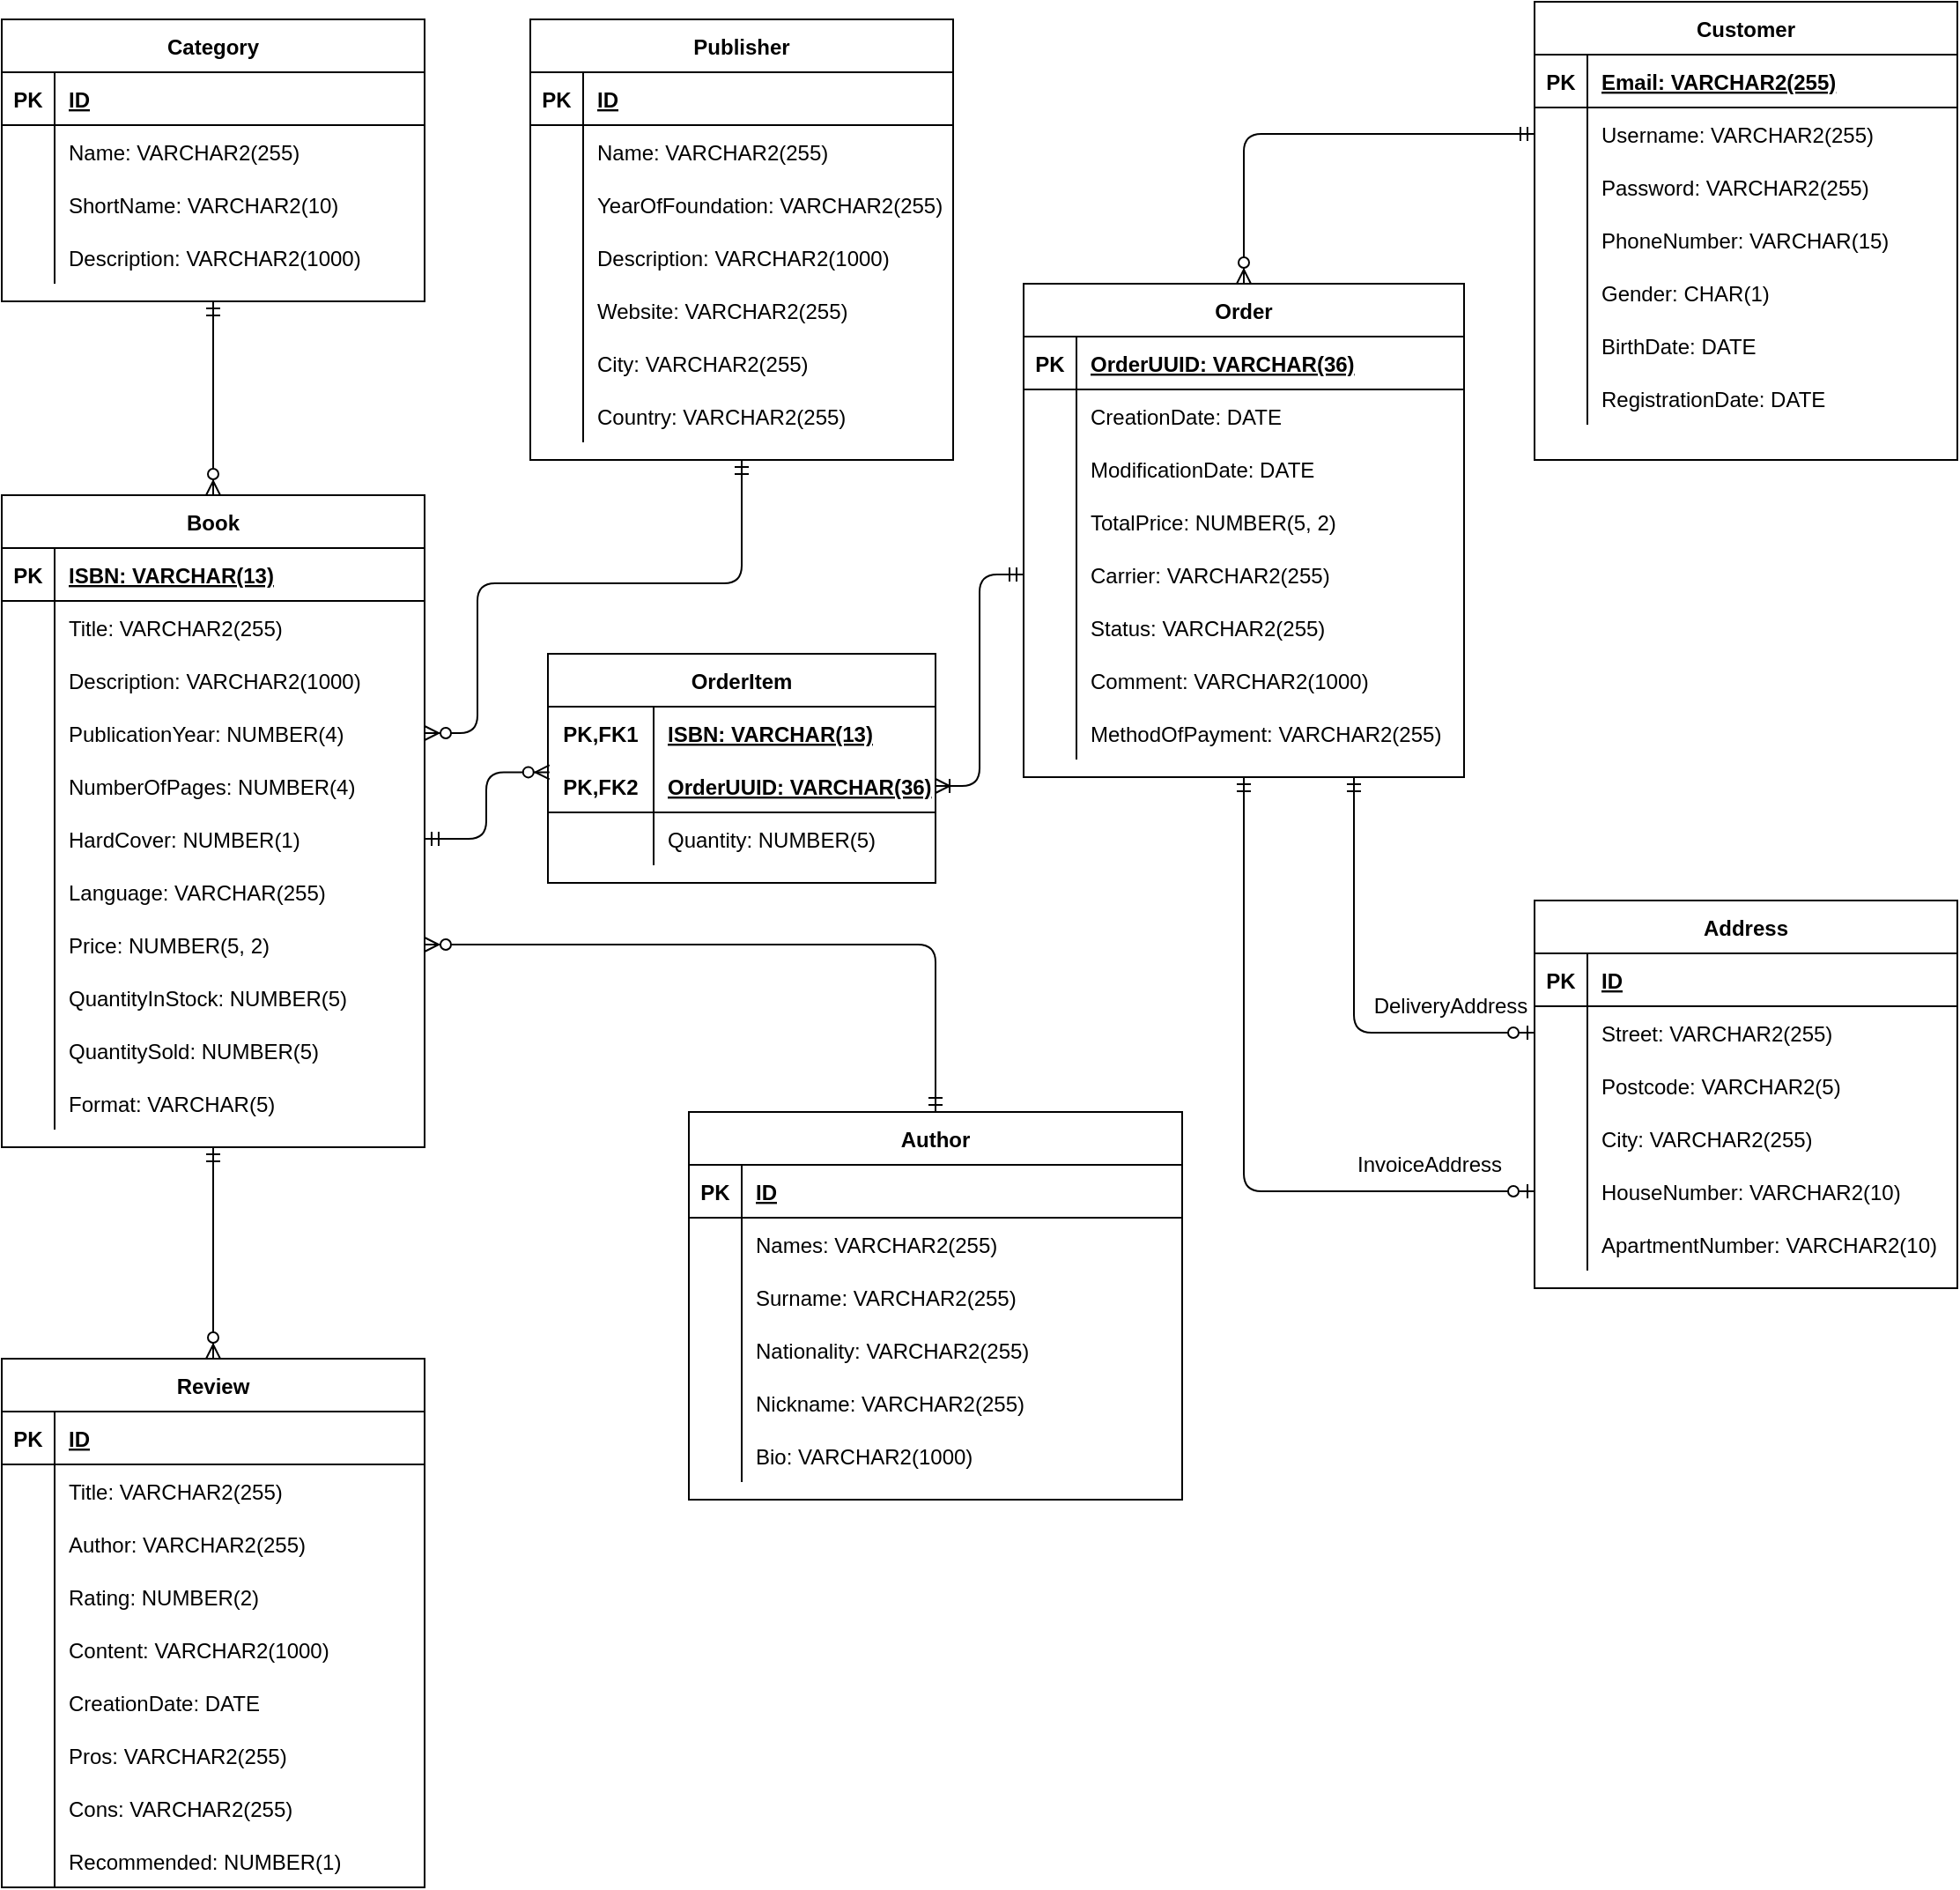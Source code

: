 <mxfile version="13.7.9" type="device"><diagram id="ZCzoCUQrEjP1jCBxBSTX" name="Page-1"><mxGraphModel dx="1594" dy="891" grid="1" gridSize="10" guides="1" tooltips="1" connect="1" arrows="1" fold="1" page="1" pageScale="1" pageWidth="827" pageHeight="1169" math="0" shadow="0"><root><mxCell id="0"/><mxCell id="1" parent="0"/><mxCell id="guo2asdcovmpkKYq7IVP-1" value="Category" style="shape=table;startSize=30;container=1;collapsible=1;childLayout=tableLayout;fixedRows=1;rowLines=0;fontStyle=1;align=center;resizeLast=1;" vertex="1" parent="1"><mxGeometry x="180" y="310" width="240" height="160" as="geometry"/></mxCell><mxCell id="guo2asdcovmpkKYq7IVP-2" value="" style="shape=partialRectangle;collapsible=0;dropTarget=0;pointerEvents=0;fillColor=none;top=0;left=0;bottom=1;right=0;points=[[0,0.5],[1,0.5]];portConstraint=eastwest;" vertex="1" parent="guo2asdcovmpkKYq7IVP-1"><mxGeometry y="30" width="240" height="30" as="geometry"/></mxCell><mxCell id="guo2asdcovmpkKYq7IVP-3" value="PK" style="shape=partialRectangle;connectable=0;fillColor=none;top=0;left=0;bottom=0;right=0;fontStyle=1;overflow=hidden;" vertex="1" parent="guo2asdcovmpkKYq7IVP-2"><mxGeometry width="30" height="30" as="geometry"/></mxCell><mxCell id="guo2asdcovmpkKYq7IVP-4" value="ID" style="shape=partialRectangle;connectable=0;fillColor=none;top=0;left=0;bottom=0;right=0;align=left;spacingLeft=6;fontStyle=5;overflow=hidden;" vertex="1" parent="guo2asdcovmpkKYq7IVP-2"><mxGeometry x="30" width="210" height="30" as="geometry"/></mxCell><mxCell id="guo2asdcovmpkKYq7IVP-5" value="" style="shape=partialRectangle;collapsible=0;dropTarget=0;pointerEvents=0;fillColor=none;top=0;left=0;bottom=0;right=0;points=[[0,0.5],[1,0.5]];portConstraint=eastwest;" vertex="1" parent="guo2asdcovmpkKYq7IVP-1"><mxGeometry y="60" width="240" height="30" as="geometry"/></mxCell><mxCell id="guo2asdcovmpkKYq7IVP-6" value="" style="shape=partialRectangle;connectable=0;fillColor=none;top=0;left=0;bottom=0;right=0;editable=1;overflow=hidden;" vertex="1" parent="guo2asdcovmpkKYq7IVP-5"><mxGeometry width="30" height="30" as="geometry"/></mxCell><mxCell id="guo2asdcovmpkKYq7IVP-7" value="Name: VARCHAR2(255)" style="shape=partialRectangle;connectable=0;fillColor=none;top=0;left=0;bottom=0;right=0;align=left;spacingLeft=6;overflow=hidden;" vertex="1" parent="guo2asdcovmpkKYq7IVP-5"><mxGeometry x="30" width="210" height="30" as="geometry"/></mxCell><mxCell id="guo2asdcovmpkKYq7IVP-8" value="" style="shape=partialRectangle;collapsible=0;dropTarget=0;pointerEvents=0;fillColor=none;top=0;left=0;bottom=0;right=0;points=[[0,0.5],[1,0.5]];portConstraint=eastwest;" vertex="1" parent="guo2asdcovmpkKYq7IVP-1"><mxGeometry y="90" width="240" height="30" as="geometry"/></mxCell><mxCell id="guo2asdcovmpkKYq7IVP-9" value="" style="shape=partialRectangle;connectable=0;fillColor=none;top=0;left=0;bottom=0;right=0;editable=1;overflow=hidden;" vertex="1" parent="guo2asdcovmpkKYq7IVP-8"><mxGeometry width="30" height="30" as="geometry"/></mxCell><mxCell id="guo2asdcovmpkKYq7IVP-10" value="ShortName: VARCHAR2(10)" style="shape=partialRectangle;connectable=0;fillColor=none;top=0;left=0;bottom=0;right=0;align=left;spacingLeft=6;overflow=hidden;" vertex="1" parent="guo2asdcovmpkKYq7IVP-8"><mxGeometry x="30" width="210" height="30" as="geometry"/></mxCell><mxCell id="guo2asdcovmpkKYq7IVP-11" value="" style="shape=partialRectangle;collapsible=0;dropTarget=0;pointerEvents=0;fillColor=none;top=0;left=0;bottom=0;right=0;points=[[0,0.5],[1,0.5]];portConstraint=eastwest;" vertex="1" parent="guo2asdcovmpkKYq7IVP-1"><mxGeometry y="120" width="240" height="30" as="geometry"/></mxCell><mxCell id="guo2asdcovmpkKYq7IVP-12" value="" style="shape=partialRectangle;connectable=0;fillColor=none;top=0;left=0;bottom=0;right=0;editable=1;overflow=hidden;" vertex="1" parent="guo2asdcovmpkKYq7IVP-11"><mxGeometry width="30" height="30" as="geometry"/></mxCell><mxCell id="guo2asdcovmpkKYq7IVP-13" value="Description: VARCHAR2(1000)" style="shape=partialRectangle;connectable=0;fillColor=none;top=0;left=0;bottom=0;right=0;align=left;spacingLeft=6;overflow=hidden;" vertex="1" parent="guo2asdcovmpkKYq7IVP-11"><mxGeometry x="30" width="210" height="30" as="geometry"/></mxCell><mxCell id="guo2asdcovmpkKYq7IVP-14" value="OrderItem" style="shape=table;startSize=30;container=1;collapsible=1;childLayout=tableLayout;fixedRows=1;rowLines=0;fontStyle=1;align=center;resizeLast=1;" vertex="1" parent="1"><mxGeometry x="490" y="670" width="220" height="130" as="geometry"/></mxCell><mxCell id="guo2asdcovmpkKYq7IVP-15" value="" style="shape=partialRectangle;collapsible=0;dropTarget=0;pointerEvents=0;fillColor=none;top=0;left=0;bottom=0;right=0;points=[[0,0.5],[1,0.5]];portConstraint=eastwest;" vertex="1" parent="guo2asdcovmpkKYq7IVP-14"><mxGeometry y="30" width="220" height="30" as="geometry"/></mxCell><mxCell id="guo2asdcovmpkKYq7IVP-16" value="PK,FK1" style="shape=partialRectangle;connectable=0;fillColor=none;top=0;left=0;bottom=0;right=0;fontStyle=1;overflow=hidden;" vertex="1" parent="guo2asdcovmpkKYq7IVP-15"><mxGeometry width="60" height="30" as="geometry"/></mxCell><mxCell id="guo2asdcovmpkKYq7IVP-17" value="ISBN: VARCHAR(13)" style="shape=partialRectangle;connectable=0;fillColor=none;top=0;left=0;bottom=0;right=0;align=left;spacingLeft=6;fontStyle=5;overflow=hidden;" vertex="1" parent="guo2asdcovmpkKYq7IVP-15"><mxGeometry x="60" width="160" height="30" as="geometry"/></mxCell><mxCell id="guo2asdcovmpkKYq7IVP-18" value="" style="shape=partialRectangle;collapsible=0;dropTarget=0;pointerEvents=0;fillColor=none;top=0;left=0;bottom=1;right=0;points=[[0,0.5],[1,0.5]];portConstraint=eastwest;" vertex="1" parent="guo2asdcovmpkKYq7IVP-14"><mxGeometry y="60" width="220" height="30" as="geometry"/></mxCell><mxCell id="guo2asdcovmpkKYq7IVP-19" value="PK,FK2" style="shape=partialRectangle;connectable=0;fillColor=none;top=0;left=0;bottom=0;right=0;fontStyle=1;overflow=hidden;" vertex="1" parent="guo2asdcovmpkKYq7IVP-18"><mxGeometry width="60" height="30" as="geometry"/></mxCell><mxCell id="guo2asdcovmpkKYq7IVP-20" value="OrderUUID: VARCHAR(36)" style="shape=partialRectangle;connectable=0;fillColor=none;top=0;left=0;bottom=0;right=0;align=left;spacingLeft=6;fontStyle=5;overflow=hidden;" vertex="1" parent="guo2asdcovmpkKYq7IVP-18"><mxGeometry x="60" width="160" height="30" as="geometry"/></mxCell><mxCell id="guo2asdcovmpkKYq7IVP-21" value="" style="shape=partialRectangle;collapsible=0;dropTarget=0;pointerEvents=0;fillColor=none;top=0;left=0;bottom=0;right=0;points=[[0,0.5],[1,0.5]];portConstraint=eastwest;" vertex="1" parent="guo2asdcovmpkKYq7IVP-14"><mxGeometry y="90" width="220" height="30" as="geometry"/></mxCell><mxCell id="guo2asdcovmpkKYq7IVP-22" value="" style="shape=partialRectangle;connectable=0;fillColor=none;top=0;left=0;bottom=0;right=0;editable=1;overflow=hidden;" vertex="1" parent="guo2asdcovmpkKYq7IVP-21"><mxGeometry width="60" height="30" as="geometry"/></mxCell><mxCell id="guo2asdcovmpkKYq7IVP-23" value="Quantity: NUMBER(5)" style="shape=partialRectangle;connectable=0;fillColor=none;top=0;left=0;bottom=0;right=0;align=left;spacingLeft=6;overflow=hidden;" vertex="1" parent="guo2asdcovmpkKYq7IVP-21"><mxGeometry x="60" width="160" height="30" as="geometry"/></mxCell><mxCell id="guo2asdcovmpkKYq7IVP-24" value="Publisher" style="shape=table;startSize=30;container=1;collapsible=1;childLayout=tableLayout;fixedRows=1;rowLines=0;fontStyle=1;align=center;resizeLast=1;" vertex="1" parent="1"><mxGeometry x="480" y="310" width="240" height="250" as="geometry"/></mxCell><mxCell id="guo2asdcovmpkKYq7IVP-25" value="" style="shape=partialRectangle;collapsible=0;dropTarget=0;pointerEvents=0;fillColor=none;top=0;left=0;bottom=1;right=0;points=[[0,0.5],[1,0.5]];portConstraint=eastwest;" vertex="1" parent="guo2asdcovmpkKYq7IVP-24"><mxGeometry y="30" width="240" height="30" as="geometry"/></mxCell><mxCell id="guo2asdcovmpkKYq7IVP-26" value="PK" style="shape=partialRectangle;connectable=0;fillColor=none;top=0;left=0;bottom=0;right=0;fontStyle=1;overflow=hidden;" vertex="1" parent="guo2asdcovmpkKYq7IVP-25"><mxGeometry width="30" height="30" as="geometry"/></mxCell><mxCell id="guo2asdcovmpkKYq7IVP-27" value="ID" style="shape=partialRectangle;connectable=0;fillColor=none;top=0;left=0;bottom=0;right=0;align=left;spacingLeft=6;fontStyle=5;overflow=hidden;" vertex="1" parent="guo2asdcovmpkKYq7IVP-25"><mxGeometry x="30" width="210" height="30" as="geometry"/></mxCell><mxCell id="guo2asdcovmpkKYq7IVP-28" value="" style="shape=partialRectangle;collapsible=0;dropTarget=0;pointerEvents=0;fillColor=none;top=0;left=0;bottom=0;right=0;points=[[0,0.5],[1,0.5]];portConstraint=eastwest;" vertex="1" parent="guo2asdcovmpkKYq7IVP-24"><mxGeometry y="60" width="240" height="30" as="geometry"/></mxCell><mxCell id="guo2asdcovmpkKYq7IVP-29" value="" style="shape=partialRectangle;connectable=0;fillColor=none;top=0;left=0;bottom=0;right=0;editable=1;overflow=hidden;" vertex="1" parent="guo2asdcovmpkKYq7IVP-28"><mxGeometry width="30" height="30" as="geometry"/></mxCell><mxCell id="guo2asdcovmpkKYq7IVP-30" value="Name: VARCHAR2(255)" style="shape=partialRectangle;connectable=0;fillColor=none;top=0;left=0;bottom=0;right=0;align=left;spacingLeft=6;overflow=hidden;" vertex="1" parent="guo2asdcovmpkKYq7IVP-28"><mxGeometry x="30" width="210" height="30" as="geometry"/></mxCell><mxCell id="guo2asdcovmpkKYq7IVP-31" value="" style="shape=partialRectangle;collapsible=0;dropTarget=0;pointerEvents=0;fillColor=none;top=0;left=0;bottom=0;right=0;points=[[0,0.5],[1,0.5]];portConstraint=eastwest;" vertex="1" parent="guo2asdcovmpkKYq7IVP-24"><mxGeometry y="90" width="240" height="30" as="geometry"/></mxCell><mxCell id="guo2asdcovmpkKYq7IVP-32" value="" style="shape=partialRectangle;connectable=0;fillColor=none;top=0;left=0;bottom=0;right=0;editable=1;overflow=hidden;" vertex="1" parent="guo2asdcovmpkKYq7IVP-31"><mxGeometry width="30" height="30" as="geometry"/></mxCell><mxCell id="guo2asdcovmpkKYq7IVP-33" value="YearOfFoundation: VARCHAR2(255)" style="shape=partialRectangle;connectable=0;fillColor=none;top=0;left=0;bottom=0;right=0;align=left;spacingLeft=6;overflow=hidden;" vertex="1" parent="guo2asdcovmpkKYq7IVP-31"><mxGeometry x="30" width="210" height="30" as="geometry"/></mxCell><mxCell id="guo2asdcovmpkKYq7IVP-34" value="" style="shape=partialRectangle;collapsible=0;dropTarget=0;pointerEvents=0;fillColor=none;top=0;left=0;bottom=0;right=0;points=[[0,0.5],[1,0.5]];portConstraint=eastwest;" vertex="1" parent="guo2asdcovmpkKYq7IVP-24"><mxGeometry y="120" width="240" height="30" as="geometry"/></mxCell><mxCell id="guo2asdcovmpkKYq7IVP-35" value="" style="shape=partialRectangle;connectable=0;fillColor=none;top=0;left=0;bottom=0;right=0;editable=1;overflow=hidden;" vertex="1" parent="guo2asdcovmpkKYq7IVP-34"><mxGeometry width="30" height="30" as="geometry"/></mxCell><mxCell id="guo2asdcovmpkKYq7IVP-36" value="Description: VARCHAR2(1000)" style="shape=partialRectangle;connectable=0;fillColor=none;top=0;left=0;bottom=0;right=0;align=left;spacingLeft=6;overflow=hidden;" vertex="1" parent="guo2asdcovmpkKYq7IVP-34"><mxGeometry x="30" width="210" height="30" as="geometry"/></mxCell><mxCell id="guo2asdcovmpkKYq7IVP-37" value="" style="shape=partialRectangle;collapsible=0;dropTarget=0;pointerEvents=0;fillColor=none;top=0;left=0;bottom=0;right=0;points=[[0,0.5],[1,0.5]];portConstraint=eastwest;" vertex="1" parent="guo2asdcovmpkKYq7IVP-24"><mxGeometry y="150" width="240" height="30" as="geometry"/></mxCell><mxCell id="guo2asdcovmpkKYq7IVP-38" value="" style="shape=partialRectangle;connectable=0;fillColor=none;top=0;left=0;bottom=0;right=0;editable=1;overflow=hidden;" vertex="1" parent="guo2asdcovmpkKYq7IVP-37"><mxGeometry width="30" height="30" as="geometry"/></mxCell><mxCell id="guo2asdcovmpkKYq7IVP-39" value="Website: VARCHAR2(255)" style="shape=partialRectangle;connectable=0;fillColor=none;top=0;left=0;bottom=0;right=0;align=left;spacingLeft=6;overflow=hidden;" vertex="1" parent="guo2asdcovmpkKYq7IVP-37"><mxGeometry x="30" width="210" height="30" as="geometry"/></mxCell><mxCell id="guo2asdcovmpkKYq7IVP-40" value="" style="shape=partialRectangle;collapsible=0;dropTarget=0;pointerEvents=0;fillColor=none;top=0;left=0;bottom=0;right=0;points=[[0,0.5],[1,0.5]];portConstraint=eastwest;" vertex="1" parent="guo2asdcovmpkKYq7IVP-24"><mxGeometry y="180" width="240" height="30" as="geometry"/></mxCell><mxCell id="guo2asdcovmpkKYq7IVP-41" value="" style="shape=partialRectangle;connectable=0;fillColor=none;top=0;left=0;bottom=0;right=0;editable=1;overflow=hidden;" vertex="1" parent="guo2asdcovmpkKYq7IVP-40"><mxGeometry width="30" height="30" as="geometry"/></mxCell><mxCell id="guo2asdcovmpkKYq7IVP-42" value="City: VARCHAR2(255)" style="shape=partialRectangle;connectable=0;fillColor=none;top=0;left=0;bottom=0;right=0;align=left;spacingLeft=6;overflow=hidden;" vertex="1" parent="guo2asdcovmpkKYq7IVP-40"><mxGeometry x="30" width="210" height="30" as="geometry"/></mxCell><mxCell id="guo2asdcovmpkKYq7IVP-43" value="" style="shape=partialRectangle;collapsible=0;dropTarget=0;pointerEvents=0;fillColor=none;top=0;left=0;bottom=0;right=0;points=[[0,0.5],[1,0.5]];portConstraint=eastwest;" vertex="1" parent="guo2asdcovmpkKYq7IVP-24"><mxGeometry y="210" width="240" height="30" as="geometry"/></mxCell><mxCell id="guo2asdcovmpkKYq7IVP-44" value="" style="shape=partialRectangle;connectable=0;fillColor=none;top=0;left=0;bottom=0;right=0;editable=1;overflow=hidden;" vertex="1" parent="guo2asdcovmpkKYq7IVP-43"><mxGeometry width="30" height="30" as="geometry"/></mxCell><mxCell id="guo2asdcovmpkKYq7IVP-45" value="Country: VARCHAR2(255)" style="shape=partialRectangle;connectable=0;fillColor=none;top=0;left=0;bottom=0;right=0;align=left;spacingLeft=6;overflow=hidden;" vertex="1" parent="guo2asdcovmpkKYq7IVP-43"><mxGeometry x="30" width="210" height="30" as="geometry"/></mxCell><mxCell id="guo2asdcovmpkKYq7IVP-46" value="Customer" style="shape=table;startSize=30;container=1;collapsible=1;childLayout=tableLayout;fixedRows=1;rowLines=0;fontStyle=1;align=center;resizeLast=1;" vertex="1" parent="1"><mxGeometry x="1050" y="300" width="240" height="260" as="geometry"/></mxCell><mxCell id="guo2asdcovmpkKYq7IVP-47" value="" style="shape=partialRectangle;collapsible=0;dropTarget=0;pointerEvents=0;fillColor=none;top=0;left=0;bottom=1;right=0;points=[[0,0.5],[1,0.5]];portConstraint=eastwest;" vertex="1" parent="guo2asdcovmpkKYq7IVP-46"><mxGeometry y="30" width="240" height="30" as="geometry"/></mxCell><mxCell id="guo2asdcovmpkKYq7IVP-48" value="PK" style="shape=partialRectangle;connectable=0;fillColor=none;top=0;left=0;bottom=0;right=0;fontStyle=1;overflow=hidden;" vertex="1" parent="guo2asdcovmpkKYq7IVP-47"><mxGeometry width="30" height="30" as="geometry"/></mxCell><mxCell id="guo2asdcovmpkKYq7IVP-49" value="Email: VARCHAR2(255)" style="shape=partialRectangle;connectable=0;fillColor=none;top=0;left=0;bottom=0;right=0;align=left;spacingLeft=6;fontStyle=5;overflow=hidden;" vertex="1" parent="guo2asdcovmpkKYq7IVP-47"><mxGeometry x="30" width="210" height="30" as="geometry"/></mxCell><mxCell id="guo2asdcovmpkKYq7IVP-50" value="" style="shape=partialRectangle;collapsible=0;dropTarget=0;pointerEvents=0;fillColor=none;top=0;left=0;bottom=0;right=0;points=[[0,0.5],[1,0.5]];portConstraint=eastwest;" vertex="1" parent="guo2asdcovmpkKYq7IVP-46"><mxGeometry y="60" width="240" height="30" as="geometry"/></mxCell><mxCell id="guo2asdcovmpkKYq7IVP-51" value="" style="shape=partialRectangle;connectable=0;fillColor=none;top=0;left=0;bottom=0;right=0;editable=1;overflow=hidden;" vertex="1" parent="guo2asdcovmpkKYq7IVP-50"><mxGeometry width="30" height="30" as="geometry"/></mxCell><mxCell id="guo2asdcovmpkKYq7IVP-52" value="Username: VARCHAR2(255)" style="shape=partialRectangle;connectable=0;fillColor=none;top=0;left=0;bottom=0;right=0;align=left;spacingLeft=6;overflow=hidden;" vertex="1" parent="guo2asdcovmpkKYq7IVP-50"><mxGeometry x="30" width="210" height="30" as="geometry"/></mxCell><mxCell id="guo2asdcovmpkKYq7IVP-53" value="" style="shape=partialRectangle;collapsible=0;dropTarget=0;pointerEvents=0;fillColor=none;top=0;left=0;bottom=0;right=0;points=[[0,0.5],[1,0.5]];portConstraint=eastwest;" vertex="1" parent="guo2asdcovmpkKYq7IVP-46"><mxGeometry y="90" width="240" height="30" as="geometry"/></mxCell><mxCell id="guo2asdcovmpkKYq7IVP-54" value="" style="shape=partialRectangle;connectable=0;fillColor=none;top=0;left=0;bottom=0;right=0;editable=1;overflow=hidden;" vertex="1" parent="guo2asdcovmpkKYq7IVP-53"><mxGeometry width="30" height="30" as="geometry"/></mxCell><mxCell id="guo2asdcovmpkKYq7IVP-55" value="Password: VARCHAR2(255)" style="shape=partialRectangle;connectable=0;fillColor=none;top=0;left=0;bottom=0;right=0;align=left;spacingLeft=6;overflow=hidden;" vertex="1" parent="guo2asdcovmpkKYq7IVP-53"><mxGeometry x="30" width="210" height="30" as="geometry"/></mxCell><mxCell id="guo2asdcovmpkKYq7IVP-56" value="" style="shape=partialRectangle;collapsible=0;dropTarget=0;pointerEvents=0;fillColor=none;top=0;left=0;bottom=0;right=0;points=[[0,0.5],[1,0.5]];portConstraint=eastwest;" vertex="1" parent="guo2asdcovmpkKYq7IVP-46"><mxGeometry y="120" width="240" height="30" as="geometry"/></mxCell><mxCell id="guo2asdcovmpkKYq7IVP-57" value="" style="shape=partialRectangle;connectable=0;fillColor=none;top=0;left=0;bottom=0;right=0;editable=1;overflow=hidden;" vertex="1" parent="guo2asdcovmpkKYq7IVP-56"><mxGeometry width="30" height="30" as="geometry"/></mxCell><mxCell id="guo2asdcovmpkKYq7IVP-58" value="PhoneNumber: VARCHAR(15)" style="shape=partialRectangle;connectable=0;fillColor=none;top=0;left=0;bottom=0;right=0;align=left;spacingLeft=6;overflow=hidden;" vertex="1" parent="guo2asdcovmpkKYq7IVP-56"><mxGeometry x="30" width="210" height="30" as="geometry"/></mxCell><mxCell id="guo2asdcovmpkKYq7IVP-59" value="" style="shape=partialRectangle;collapsible=0;dropTarget=0;pointerEvents=0;fillColor=none;top=0;left=0;bottom=0;right=0;points=[[0,0.5],[1,0.5]];portConstraint=eastwest;" vertex="1" parent="guo2asdcovmpkKYq7IVP-46"><mxGeometry y="150" width="240" height="30" as="geometry"/></mxCell><mxCell id="guo2asdcovmpkKYq7IVP-60" value="" style="shape=partialRectangle;connectable=0;fillColor=none;top=0;left=0;bottom=0;right=0;editable=1;overflow=hidden;" vertex="1" parent="guo2asdcovmpkKYq7IVP-59"><mxGeometry width="30" height="30" as="geometry"/></mxCell><mxCell id="guo2asdcovmpkKYq7IVP-61" value="Gender: CHAR(1)" style="shape=partialRectangle;connectable=0;fillColor=none;top=0;left=0;bottom=0;right=0;align=left;spacingLeft=6;overflow=hidden;" vertex="1" parent="guo2asdcovmpkKYq7IVP-59"><mxGeometry x="30" width="210" height="30" as="geometry"/></mxCell><mxCell id="guo2asdcovmpkKYq7IVP-62" value="" style="shape=partialRectangle;collapsible=0;dropTarget=0;pointerEvents=0;fillColor=none;top=0;left=0;bottom=0;right=0;points=[[0,0.5],[1,0.5]];portConstraint=eastwest;" vertex="1" parent="guo2asdcovmpkKYq7IVP-46"><mxGeometry y="180" width="240" height="30" as="geometry"/></mxCell><mxCell id="guo2asdcovmpkKYq7IVP-63" value="" style="shape=partialRectangle;connectable=0;fillColor=none;top=0;left=0;bottom=0;right=0;editable=1;overflow=hidden;" vertex="1" parent="guo2asdcovmpkKYq7IVP-62"><mxGeometry width="30" height="30" as="geometry"/></mxCell><mxCell id="guo2asdcovmpkKYq7IVP-64" value="BirthDate: DATE" style="shape=partialRectangle;connectable=0;fillColor=none;top=0;left=0;bottom=0;right=0;align=left;spacingLeft=6;overflow=hidden;" vertex="1" parent="guo2asdcovmpkKYq7IVP-62"><mxGeometry x="30" width="210" height="30" as="geometry"/></mxCell><mxCell id="guo2asdcovmpkKYq7IVP-65" value="" style="shape=partialRectangle;collapsible=0;dropTarget=0;pointerEvents=0;fillColor=none;top=0;left=0;bottom=0;right=0;points=[[0,0.5],[1,0.5]];portConstraint=eastwest;" vertex="1" parent="guo2asdcovmpkKYq7IVP-46"><mxGeometry y="210" width="240" height="30" as="geometry"/></mxCell><mxCell id="guo2asdcovmpkKYq7IVP-66" value="" style="shape=partialRectangle;connectable=0;fillColor=none;top=0;left=0;bottom=0;right=0;editable=1;overflow=hidden;" vertex="1" parent="guo2asdcovmpkKYq7IVP-65"><mxGeometry width="30" height="30" as="geometry"/></mxCell><mxCell id="guo2asdcovmpkKYq7IVP-67" value="RegistrationDate: DATE" style="shape=partialRectangle;connectable=0;fillColor=none;top=0;left=0;bottom=0;right=0;align=left;spacingLeft=6;overflow=hidden;" vertex="1" parent="guo2asdcovmpkKYq7IVP-65"><mxGeometry x="30" width="210" height="30" as="geometry"/></mxCell><mxCell id="guo2asdcovmpkKYq7IVP-68" value="Book" style="shape=table;startSize=30;container=1;collapsible=1;childLayout=tableLayout;fixedRows=1;rowLines=0;fontStyle=1;align=center;resizeLast=1;" vertex="1" parent="1"><mxGeometry x="180" y="580" width="240" height="370" as="geometry"><mxRectangle x="320" y="200" width="60" height="30" as="alternateBounds"/></mxGeometry></mxCell><mxCell id="guo2asdcovmpkKYq7IVP-69" value="" style="shape=partialRectangle;collapsible=0;dropTarget=0;pointerEvents=0;fillColor=none;top=0;left=0;bottom=1;right=0;points=[[0,0.5],[1,0.5]];portConstraint=eastwest;" vertex="1" parent="guo2asdcovmpkKYq7IVP-68"><mxGeometry y="30" width="240" height="30" as="geometry"/></mxCell><mxCell id="guo2asdcovmpkKYq7IVP-70" value="PK" style="shape=partialRectangle;connectable=0;fillColor=none;top=0;left=0;bottom=0;right=0;fontStyle=1;overflow=hidden;" vertex="1" parent="guo2asdcovmpkKYq7IVP-69"><mxGeometry width="30" height="30" as="geometry"/></mxCell><mxCell id="guo2asdcovmpkKYq7IVP-71" value="ISBN: VARCHAR(13)" style="shape=partialRectangle;connectable=0;fillColor=none;top=0;left=0;bottom=0;right=0;align=left;spacingLeft=6;fontStyle=5;overflow=hidden;" vertex="1" parent="guo2asdcovmpkKYq7IVP-69"><mxGeometry x="30" width="210" height="30" as="geometry"/></mxCell><mxCell id="guo2asdcovmpkKYq7IVP-72" value="" style="shape=partialRectangle;collapsible=0;dropTarget=0;pointerEvents=0;fillColor=none;top=0;left=0;bottom=0;right=0;points=[[0,0.5],[1,0.5]];portConstraint=eastwest;" vertex="1" parent="guo2asdcovmpkKYq7IVP-68"><mxGeometry y="60" width="240" height="30" as="geometry"/></mxCell><mxCell id="guo2asdcovmpkKYq7IVP-73" value="" style="shape=partialRectangle;connectable=0;fillColor=none;top=0;left=0;bottom=0;right=0;editable=1;overflow=hidden;" vertex="1" parent="guo2asdcovmpkKYq7IVP-72"><mxGeometry width="30" height="30" as="geometry"/></mxCell><mxCell id="guo2asdcovmpkKYq7IVP-74" value="Title: VARCHAR2(255)" style="shape=partialRectangle;connectable=0;fillColor=none;top=0;left=0;bottom=0;right=0;align=left;spacingLeft=6;overflow=hidden;" vertex="1" parent="guo2asdcovmpkKYq7IVP-72"><mxGeometry x="30" width="210" height="30" as="geometry"/></mxCell><mxCell id="guo2asdcovmpkKYq7IVP-75" value="" style="shape=partialRectangle;collapsible=0;dropTarget=0;pointerEvents=0;fillColor=none;top=0;left=0;bottom=0;right=0;points=[[0,0.5],[1,0.5]];portConstraint=eastwest;" vertex="1" parent="guo2asdcovmpkKYq7IVP-68"><mxGeometry y="90" width="240" height="30" as="geometry"/></mxCell><mxCell id="guo2asdcovmpkKYq7IVP-76" value="" style="shape=partialRectangle;connectable=0;fillColor=none;top=0;left=0;bottom=0;right=0;editable=1;overflow=hidden;" vertex="1" parent="guo2asdcovmpkKYq7IVP-75"><mxGeometry width="30" height="30" as="geometry"/></mxCell><mxCell id="guo2asdcovmpkKYq7IVP-77" value="Description: VARCHAR2(1000)" style="shape=partialRectangle;connectable=0;fillColor=none;top=0;left=0;bottom=0;right=0;align=left;spacingLeft=6;overflow=hidden;" vertex="1" parent="guo2asdcovmpkKYq7IVP-75"><mxGeometry x="30" width="210" height="30" as="geometry"/></mxCell><mxCell id="guo2asdcovmpkKYq7IVP-78" value="" style="shape=partialRectangle;collapsible=0;dropTarget=0;pointerEvents=0;fillColor=none;top=0;left=0;bottom=0;right=0;points=[[0,0.5],[1,0.5]];portConstraint=eastwest;" vertex="1" parent="guo2asdcovmpkKYq7IVP-68"><mxGeometry y="120" width="240" height="30" as="geometry"/></mxCell><mxCell id="guo2asdcovmpkKYq7IVP-79" value="" style="shape=partialRectangle;connectable=0;fillColor=none;top=0;left=0;bottom=0;right=0;editable=1;overflow=hidden;" vertex="1" parent="guo2asdcovmpkKYq7IVP-78"><mxGeometry width="30" height="30" as="geometry"/></mxCell><mxCell id="guo2asdcovmpkKYq7IVP-80" value="PublicationYear: NUMBER(4)" style="shape=partialRectangle;connectable=0;fillColor=none;top=0;left=0;bottom=0;right=0;align=left;spacingLeft=6;overflow=hidden;" vertex="1" parent="guo2asdcovmpkKYq7IVP-78"><mxGeometry x="30" width="210" height="30" as="geometry"/></mxCell><mxCell id="guo2asdcovmpkKYq7IVP-81" value="" style="shape=partialRectangle;collapsible=0;dropTarget=0;pointerEvents=0;fillColor=none;top=0;left=0;bottom=0;right=0;points=[[0,0.5],[1,0.5]];portConstraint=eastwest;" vertex="1" parent="guo2asdcovmpkKYq7IVP-68"><mxGeometry y="150" width="240" height="30" as="geometry"/></mxCell><mxCell id="guo2asdcovmpkKYq7IVP-82" value="" style="shape=partialRectangle;connectable=0;fillColor=none;top=0;left=0;bottom=0;right=0;editable=1;overflow=hidden;" vertex="1" parent="guo2asdcovmpkKYq7IVP-81"><mxGeometry width="30" height="30" as="geometry"/></mxCell><mxCell id="guo2asdcovmpkKYq7IVP-83" value="NumberOfPages: NUMBER(4)" style="shape=partialRectangle;connectable=0;fillColor=none;top=0;left=0;bottom=0;right=0;align=left;spacingLeft=6;overflow=hidden;" vertex="1" parent="guo2asdcovmpkKYq7IVP-81"><mxGeometry x="30" width="210" height="30" as="geometry"/></mxCell><mxCell id="guo2asdcovmpkKYq7IVP-84" value="" style="shape=partialRectangle;collapsible=0;dropTarget=0;pointerEvents=0;fillColor=none;top=0;left=0;bottom=0;right=0;points=[[0,0.5],[1,0.5]];portConstraint=eastwest;" vertex="1" parent="guo2asdcovmpkKYq7IVP-68"><mxGeometry y="180" width="240" height="30" as="geometry"/></mxCell><mxCell id="guo2asdcovmpkKYq7IVP-85" value="" style="shape=partialRectangle;connectable=0;fillColor=none;top=0;left=0;bottom=0;right=0;editable=1;overflow=hidden;" vertex="1" parent="guo2asdcovmpkKYq7IVP-84"><mxGeometry width="30" height="30" as="geometry"/></mxCell><mxCell id="guo2asdcovmpkKYq7IVP-86" value="HardCover: NUMBER(1)" style="shape=partialRectangle;connectable=0;fillColor=none;top=0;left=0;bottom=0;right=0;align=left;spacingLeft=6;overflow=hidden;" vertex="1" parent="guo2asdcovmpkKYq7IVP-84"><mxGeometry x="30" width="210" height="30" as="geometry"/></mxCell><mxCell id="guo2asdcovmpkKYq7IVP-87" value="" style="shape=partialRectangle;collapsible=0;dropTarget=0;pointerEvents=0;fillColor=none;top=0;left=0;bottom=0;right=0;points=[[0,0.5],[1,0.5]];portConstraint=eastwest;" vertex="1" parent="guo2asdcovmpkKYq7IVP-68"><mxGeometry y="210" width="240" height="30" as="geometry"/></mxCell><mxCell id="guo2asdcovmpkKYq7IVP-88" value="" style="shape=partialRectangle;connectable=0;fillColor=none;top=0;left=0;bottom=0;right=0;editable=1;overflow=hidden;" vertex="1" parent="guo2asdcovmpkKYq7IVP-87"><mxGeometry width="30" height="30" as="geometry"/></mxCell><mxCell id="guo2asdcovmpkKYq7IVP-89" value="Language: VARCHAR(255)" style="shape=partialRectangle;connectable=0;fillColor=none;top=0;left=0;bottom=0;right=0;align=left;spacingLeft=6;overflow=hidden;" vertex="1" parent="guo2asdcovmpkKYq7IVP-87"><mxGeometry x="30" width="210" height="30" as="geometry"/></mxCell><mxCell id="guo2asdcovmpkKYq7IVP-90" value="" style="shape=partialRectangle;collapsible=0;dropTarget=0;pointerEvents=0;fillColor=none;top=0;left=0;bottom=0;right=0;points=[[0,0.5],[1,0.5]];portConstraint=eastwest;" vertex="1" parent="guo2asdcovmpkKYq7IVP-68"><mxGeometry y="240" width="240" height="30" as="geometry"/></mxCell><mxCell id="guo2asdcovmpkKYq7IVP-91" value="" style="shape=partialRectangle;connectable=0;fillColor=none;top=0;left=0;bottom=0;right=0;editable=1;overflow=hidden;" vertex="1" parent="guo2asdcovmpkKYq7IVP-90"><mxGeometry width="30" height="30" as="geometry"/></mxCell><mxCell id="guo2asdcovmpkKYq7IVP-92" value="Price: NUMBER(5, 2)" style="shape=partialRectangle;connectable=0;fillColor=none;top=0;left=0;bottom=0;right=0;align=left;spacingLeft=6;overflow=hidden;" vertex="1" parent="guo2asdcovmpkKYq7IVP-90"><mxGeometry x="30" width="210" height="30" as="geometry"/></mxCell><mxCell id="guo2asdcovmpkKYq7IVP-93" value="" style="shape=partialRectangle;collapsible=0;dropTarget=0;pointerEvents=0;fillColor=none;top=0;left=0;bottom=0;right=0;points=[[0,0.5],[1,0.5]];portConstraint=eastwest;" vertex="1" parent="guo2asdcovmpkKYq7IVP-68"><mxGeometry y="270" width="240" height="30" as="geometry"/></mxCell><mxCell id="guo2asdcovmpkKYq7IVP-94" value="" style="shape=partialRectangle;connectable=0;fillColor=none;top=0;left=0;bottom=0;right=0;editable=1;overflow=hidden;" vertex="1" parent="guo2asdcovmpkKYq7IVP-93"><mxGeometry width="30" height="30" as="geometry"/></mxCell><mxCell id="guo2asdcovmpkKYq7IVP-95" value="QuantityInStock: NUMBER(5)" style="shape=partialRectangle;connectable=0;fillColor=none;top=0;left=0;bottom=0;right=0;align=left;spacingLeft=6;overflow=hidden;" vertex="1" parent="guo2asdcovmpkKYq7IVP-93"><mxGeometry x="30" width="210" height="30" as="geometry"/></mxCell><mxCell id="guo2asdcovmpkKYq7IVP-96" value="" style="shape=partialRectangle;collapsible=0;dropTarget=0;pointerEvents=0;fillColor=none;top=0;left=0;bottom=0;right=0;points=[[0,0.5],[1,0.5]];portConstraint=eastwest;" vertex="1" parent="guo2asdcovmpkKYq7IVP-68"><mxGeometry y="300" width="240" height="30" as="geometry"/></mxCell><mxCell id="guo2asdcovmpkKYq7IVP-97" value="" style="shape=partialRectangle;connectable=0;fillColor=none;top=0;left=0;bottom=0;right=0;editable=1;overflow=hidden;" vertex="1" parent="guo2asdcovmpkKYq7IVP-96"><mxGeometry width="30" height="30" as="geometry"/></mxCell><mxCell id="guo2asdcovmpkKYq7IVP-98" value="QuantitySold: NUMBER(5)" style="shape=partialRectangle;connectable=0;fillColor=none;top=0;left=0;bottom=0;right=0;align=left;spacingLeft=6;overflow=hidden;" vertex="1" parent="guo2asdcovmpkKYq7IVP-96"><mxGeometry x="30" width="210" height="30" as="geometry"/></mxCell><mxCell id="guo2asdcovmpkKYq7IVP-99" value="" style="shape=partialRectangle;collapsible=0;dropTarget=0;pointerEvents=0;fillColor=none;top=0;left=0;bottom=0;right=0;points=[[0,0.5],[1,0.5]];portConstraint=eastwest;" vertex="1" parent="guo2asdcovmpkKYq7IVP-68"><mxGeometry y="330" width="240" height="30" as="geometry"/></mxCell><mxCell id="guo2asdcovmpkKYq7IVP-100" value="" style="shape=partialRectangle;connectable=0;fillColor=none;top=0;left=0;bottom=0;right=0;editable=1;overflow=hidden;" vertex="1" parent="guo2asdcovmpkKYq7IVP-99"><mxGeometry width="30" height="30" as="geometry"/></mxCell><mxCell id="guo2asdcovmpkKYq7IVP-101" value="Format: VARCHAR(5)" style="shape=partialRectangle;connectable=0;fillColor=none;top=0;left=0;bottom=0;right=0;align=left;spacingLeft=6;overflow=hidden;" vertex="1" parent="guo2asdcovmpkKYq7IVP-99"><mxGeometry x="30" width="210" height="30" as="geometry"/></mxCell><mxCell id="guo2asdcovmpkKYq7IVP-102" value="" style="fontSize=12;html=1;endArrow=ERoneToMany;startArrow=ERmandOne;exitX=0;exitY=0.5;exitDx=0;exitDy=0;edgeStyle=orthogonalEdgeStyle;entryX=1;entryY=0.5;entryDx=0;entryDy=0;" edge="1" parent="1" source="guo2asdcovmpkKYq7IVP-136" target="guo2asdcovmpkKYq7IVP-18"><mxGeometry width="100" height="100" relative="1" as="geometry"><mxPoint x="770" y="780" as="sourcePoint"/><mxPoint x="695" y="730" as="targetPoint"/></mxGeometry></mxCell><mxCell id="guo2asdcovmpkKYq7IVP-103" value="" style="edgeStyle=orthogonalEdgeStyle;fontSize=12;html=1;endArrow=ERzeroToMany;startArrow=ERmandOne;entryX=1;entryY=0.5;entryDx=0;entryDy=0;exitX=0.5;exitY=0;exitDx=0;exitDy=0;" edge="1" parent="1" source="guo2asdcovmpkKYq7IVP-104" target="guo2asdcovmpkKYq7IVP-90"><mxGeometry width="100" height="100" relative="1" as="geometry"><mxPoint x="510" y="950" as="sourcePoint"/><mxPoint x="610" y="850" as="targetPoint"/></mxGeometry></mxCell><mxCell id="guo2asdcovmpkKYq7IVP-104" value="Author" style="shape=table;startSize=30;container=1;collapsible=1;childLayout=tableLayout;fixedRows=1;rowLines=0;fontStyle=1;align=center;resizeLast=1;" vertex="1" parent="1"><mxGeometry x="570" y="930" width="280" height="220" as="geometry"/></mxCell><mxCell id="guo2asdcovmpkKYq7IVP-105" value="" style="shape=partialRectangle;collapsible=0;dropTarget=0;pointerEvents=0;fillColor=none;top=0;left=0;bottom=1;right=0;points=[[0,0.5],[1,0.5]];portConstraint=eastwest;" vertex="1" parent="guo2asdcovmpkKYq7IVP-104"><mxGeometry y="30" width="280" height="30" as="geometry"/></mxCell><mxCell id="guo2asdcovmpkKYq7IVP-106" value="PK" style="shape=partialRectangle;connectable=0;fillColor=none;top=0;left=0;bottom=0;right=0;fontStyle=1;overflow=hidden;" vertex="1" parent="guo2asdcovmpkKYq7IVP-105"><mxGeometry width="30" height="30" as="geometry"/></mxCell><mxCell id="guo2asdcovmpkKYq7IVP-107" value="ID" style="shape=partialRectangle;connectable=0;fillColor=none;top=0;left=0;bottom=0;right=0;align=left;spacingLeft=6;fontStyle=5;overflow=hidden;" vertex="1" parent="guo2asdcovmpkKYq7IVP-105"><mxGeometry x="30" width="250" height="30" as="geometry"/></mxCell><mxCell id="guo2asdcovmpkKYq7IVP-108" value="" style="shape=partialRectangle;collapsible=0;dropTarget=0;pointerEvents=0;fillColor=none;top=0;left=0;bottom=0;right=0;points=[[0,0.5],[1,0.5]];portConstraint=eastwest;" vertex="1" parent="guo2asdcovmpkKYq7IVP-104"><mxGeometry y="60" width="280" height="30" as="geometry"/></mxCell><mxCell id="guo2asdcovmpkKYq7IVP-109" value="" style="shape=partialRectangle;connectable=0;fillColor=none;top=0;left=0;bottom=0;right=0;editable=1;overflow=hidden;" vertex="1" parent="guo2asdcovmpkKYq7IVP-108"><mxGeometry width="30" height="30" as="geometry"/></mxCell><mxCell id="guo2asdcovmpkKYq7IVP-110" value="Names: VARCHAR2(255)" style="shape=partialRectangle;connectable=0;fillColor=none;top=0;left=0;bottom=0;right=0;align=left;spacingLeft=6;overflow=hidden;" vertex="1" parent="guo2asdcovmpkKYq7IVP-108"><mxGeometry x="30" width="250" height="30" as="geometry"/></mxCell><mxCell id="guo2asdcovmpkKYq7IVP-111" value="" style="shape=partialRectangle;collapsible=0;dropTarget=0;pointerEvents=0;fillColor=none;top=0;left=0;bottom=0;right=0;points=[[0,0.5],[1,0.5]];portConstraint=eastwest;" vertex="1" parent="guo2asdcovmpkKYq7IVP-104"><mxGeometry y="90" width="280" height="30" as="geometry"/></mxCell><mxCell id="guo2asdcovmpkKYq7IVP-112" value="" style="shape=partialRectangle;connectable=0;fillColor=none;top=0;left=0;bottom=0;right=0;editable=1;overflow=hidden;" vertex="1" parent="guo2asdcovmpkKYq7IVP-111"><mxGeometry width="30" height="30" as="geometry"/></mxCell><mxCell id="guo2asdcovmpkKYq7IVP-113" value="Surname: VARCHAR2(255)" style="shape=partialRectangle;connectable=0;fillColor=none;top=0;left=0;bottom=0;right=0;align=left;spacingLeft=6;overflow=hidden;" vertex="1" parent="guo2asdcovmpkKYq7IVP-111"><mxGeometry x="30" width="250" height="30" as="geometry"/></mxCell><mxCell id="guo2asdcovmpkKYq7IVP-114" value="" style="shape=partialRectangle;collapsible=0;dropTarget=0;pointerEvents=0;fillColor=none;top=0;left=0;bottom=0;right=0;points=[[0,0.5],[1,0.5]];portConstraint=eastwest;" vertex="1" parent="guo2asdcovmpkKYq7IVP-104"><mxGeometry y="120" width="280" height="30" as="geometry"/></mxCell><mxCell id="guo2asdcovmpkKYq7IVP-115" value="" style="shape=partialRectangle;connectable=0;fillColor=none;top=0;left=0;bottom=0;right=0;editable=1;overflow=hidden;" vertex="1" parent="guo2asdcovmpkKYq7IVP-114"><mxGeometry width="30" height="30" as="geometry"/></mxCell><mxCell id="guo2asdcovmpkKYq7IVP-116" value="Nationality: VARCHAR2(255)" style="shape=partialRectangle;connectable=0;fillColor=none;top=0;left=0;bottom=0;right=0;align=left;spacingLeft=6;overflow=hidden;" vertex="1" parent="guo2asdcovmpkKYq7IVP-114"><mxGeometry x="30" width="250" height="30" as="geometry"/></mxCell><mxCell id="guo2asdcovmpkKYq7IVP-117" value="" style="shape=partialRectangle;collapsible=0;dropTarget=0;pointerEvents=0;fillColor=none;top=0;left=0;bottom=0;right=0;points=[[0,0.5],[1,0.5]];portConstraint=eastwest;" vertex="1" parent="guo2asdcovmpkKYq7IVP-104"><mxGeometry y="150" width="280" height="30" as="geometry"/></mxCell><mxCell id="guo2asdcovmpkKYq7IVP-118" value="" style="shape=partialRectangle;connectable=0;fillColor=none;top=0;left=0;bottom=0;right=0;editable=1;overflow=hidden;" vertex="1" parent="guo2asdcovmpkKYq7IVP-117"><mxGeometry width="30" height="30" as="geometry"/></mxCell><mxCell id="guo2asdcovmpkKYq7IVP-119" value="Nickname: VARCHAR2(255)" style="shape=partialRectangle;connectable=0;fillColor=none;top=0;left=0;bottom=0;right=0;align=left;spacingLeft=6;overflow=hidden;" vertex="1" parent="guo2asdcovmpkKYq7IVP-117"><mxGeometry x="30" width="250" height="30" as="geometry"/></mxCell><mxCell id="guo2asdcovmpkKYq7IVP-120" value="" style="shape=partialRectangle;collapsible=0;dropTarget=0;pointerEvents=0;fillColor=none;top=0;left=0;bottom=0;right=0;points=[[0,0.5],[1,0.5]];portConstraint=eastwest;" vertex="1" parent="guo2asdcovmpkKYq7IVP-104"><mxGeometry y="180" width="280" height="30" as="geometry"/></mxCell><mxCell id="guo2asdcovmpkKYq7IVP-121" value="" style="shape=partialRectangle;connectable=0;fillColor=none;top=0;left=0;bottom=0;right=0;editable=1;overflow=hidden;" vertex="1" parent="guo2asdcovmpkKYq7IVP-120"><mxGeometry width="30" height="30" as="geometry"/></mxCell><mxCell id="guo2asdcovmpkKYq7IVP-122" value="Bio: VARCHAR2(1000)" style="shape=partialRectangle;connectable=0;fillColor=none;top=0;left=0;bottom=0;right=0;align=left;spacingLeft=6;overflow=hidden;" vertex="1" parent="guo2asdcovmpkKYq7IVP-120"><mxGeometry x="30" width="250" height="30" as="geometry"/></mxCell><mxCell id="guo2asdcovmpkKYq7IVP-123" value="Order" style="shape=table;startSize=30;container=1;collapsible=1;childLayout=tableLayout;fixedRows=1;rowLines=0;fontStyle=1;align=center;resizeLast=1;" vertex="1" parent="1"><mxGeometry x="760" y="460" width="250" height="280" as="geometry"/></mxCell><mxCell id="guo2asdcovmpkKYq7IVP-124" value="" style="shape=partialRectangle;collapsible=0;dropTarget=0;pointerEvents=0;fillColor=none;top=0;left=0;bottom=1;right=0;points=[[0,0.5],[1,0.5]];portConstraint=eastwest;" vertex="1" parent="guo2asdcovmpkKYq7IVP-123"><mxGeometry y="30" width="250" height="30" as="geometry"/></mxCell><mxCell id="guo2asdcovmpkKYq7IVP-125" value="PK" style="shape=partialRectangle;connectable=0;fillColor=none;top=0;left=0;bottom=0;right=0;fontStyle=1;overflow=hidden;" vertex="1" parent="guo2asdcovmpkKYq7IVP-124"><mxGeometry width="30" height="30" as="geometry"/></mxCell><mxCell id="guo2asdcovmpkKYq7IVP-126" value="OrderUUID: VARCHAR(36)" style="shape=partialRectangle;connectable=0;fillColor=none;top=0;left=0;bottom=0;right=0;align=left;spacingLeft=6;fontStyle=5;overflow=hidden;" vertex="1" parent="guo2asdcovmpkKYq7IVP-124"><mxGeometry x="30" width="220" height="30" as="geometry"/></mxCell><mxCell id="guo2asdcovmpkKYq7IVP-127" value="" style="shape=partialRectangle;collapsible=0;dropTarget=0;pointerEvents=0;fillColor=none;top=0;left=0;bottom=0;right=0;points=[[0,0.5],[1,0.5]];portConstraint=eastwest;" vertex="1" parent="guo2asdcovmpkKYq7IVP-123"><mxGeometry y="60" width="250" height="30" as="geometry"/></mxCell><mxCell id="guo2asdcovmpkKYq7IVP-128" value="" style="shape=partialRectangle;connectable=0;fillColor=none;top=0;left=0;bottom=0;right=0;editable=1;overflow=hidden;" vertex="1" parent="guo2asdcovmpkKYq7IVP-127"><mxGeometry width="30" height="30" as="geometry"/></mxCell><mxCell id="guo2asdcovmpkKYq7IVP-129" value="CreationDate: DATE" style="shape=partialRectangle;connectable=0;fillColor=none;top=0;left=0;bottom=0;right=0;align=left;spacingLeft=6;overflow=hidden;" vertex="1" parent="guo2asdcovmpkKYq7IVP-127"><mxGeometry x="30" width="220" height="30" as="geometry"/></mxCell><mxCell id="guo2asdcovmpkKYq7IVP-130" value="" style="shape=partialRectangle;collapsible=0;dropTarget=0;pointerEvents=0;fillColor=none;top=0;left=0;bottom=0;right=0;points=[[0,0.5],[1,0.5]];portConstraint=eastwest;" vertex="1" parent="guo2asdcovmpkKYq7IVP-123"><mxGeometry y="90" width="250" height="30" as="geometry"/></mxCell><mxCell id="guo2asdcovmpkKYq7IVP-131" value="" style="shape=partialRectangle;connectable=0;fillColor=none;top=0;left=0;bottom=0;right=0;editable=1;overflow=hidden;" vertex="1" parent="guo2asdcovmpkKYq7IVP-130"><mxGeometry width="30" height="30" as="geometry"/></mxCell><mxCell id="guo2asdcovmpkKYq7IVP-132" value="ModificationDate: DATE" style="shape=partialRectangle;connectable=0;fillColor=none;top=0;left=0;bottom=0;right=0;align=left;spacingLeft=6;overflow=hidden;" vertex="1" parent="guo2asdcovmpkKYq7IVP-130"><mxGeometry x="30" width="220" height="30" as="geometry"/></mxCell><mxCell id="guo2asdcovmpkKYq7IVP-133" value="" style="shape=partialRectangle;collapsible=0;dropTarget=0;pointerEvents=0;fillColor=none;top=0;left=0;bottom=0;right=0;points=[[0,0.5],[1,0.5]];portConstraint=eastwest;" vertex="1" parent="guo2asdcovmpkKYq7IVP-123"><mxGeometry y="120" width="250" height="30" as="geometry"/></mxCell><mxCell id="guo2asdcovmpkKYq7IVP-134" value="" style="shape=partialRectangle;connectable=0;fillColor=none;top=0;left=0;bottom=0;right=0;editable=1;overflow=hidden;" vertex="1" parent="guo2asdcovmpkKYq7IVP-133"><mxGeometry width="30" height="30" as="geometry"/></mxCell><mxCell id="guo2asdcovmpkKYq7IVP-135" value="TotalPrice: NUMBER(5, 2)" style="shape=partialRectangle;connectable=0;fillColor=none;top=0;left=0;bottom=0;right=0;align=left;spacingLeft=6;overflow=hidden;" vertex="1" parent="guo2asdcovmpkKYq7IVP-133"><mxGeometry x="30" width="220" height="30" as="geometry"/></mxCell><mxCell id="guo2asdcovmpkKYq7IVP-136" value="" style="shape=partialRectangle;collapsible=0;dropTarget=0;pointerEvents=0;fillColor=none;top=0;left=0;bottom=0;right=0;points=[[0,0.5],[1,0.5]];portConstraint=eastwest;" vertex="1" parent="guo2asdcovmpkKYq7IVP-123"><mxGeometry y="150" width="250" height="30" as="geometry"/></mxCell><mxCell id="guo2asdcovmpkKYq7IVP-137" value="" style="shape=partialRectangle;connectable=0;fillColor=none;top=0;left=0;bottom=0;right=0;editable=1;overflow=hidden;" vertex="1" parent="guo2asdcovmpkKYq7IVP-136"><mxGeometry width="30" height="30" as="geometry"/></mxCell><mxCell id="guo2asdcovmpkKYq7IVP-138" value="Carrier: VARCHAR2(255)" style="shape=partialRectangle;connectable=0;fillColor=none;top=0;left=0;bottom=0;right=0;align=left;spacingLeft=6;overflow=hidden;" vertex="1" parent="guo2asdcovmpkKYq7IVP-136"><mxGeometry x="30" width="220" height="30" as="geometry"/></mxCell><mxCell id="guo2asdcovmpkKYq7IVP-139" value="" style="shape=partialRectangle;collapsible=0;dropTarget=0;pointerEvents=0;fillColor=none;top=0;left=0;bottom=0;right=0;points=[[0,0.5],[1,0.5]];portConstraint=eastwest;" vertex="1" parent="guo2asdcovmpkKYq7IVP-123"><mxGeometry y="180" width="250" height="30" as="geometry"/></mxCell><mxCell id="guo2asdcovmpkKYq7IVP-140" value="" style="shape=partialRectangle;connectable=0;fillColor=none;top=0;left=0;bottom=0;right=0;editable=1;overflow=hidden;" vertex="1" parent="guo2asdcovmpkKYq7IVP-139"><mxGeometry width="30" height="30" as="geometry"/></mxCell><mxCell id="guo2asdcovmpkKYq7IVP-141" value="Status: VARCHAR2(255)" style="shape=partialRectangle;connectable=0;fillColor=none;top=0;left=0;bottom=0;right=0;align=left;spacingLeft=6;overflow=hidden;" vertex="1" parent="guo2asdcovmpkKYq7IVP-139"><mxGeometry x="30" width="220" height="30" as="geometry"/></mxCell><mxCell id="guo2asdcovmpkKYq7IVP-142" value="" style="shape=partialRectangle;collapsible=0;dropTarget=0;pointerEvents=0;fillColor=none;top=0;left=0;bottom=0;right=0;points=[[0,0.5],[1,0.5]];portConstraint=eastwest;" vertex="1" parent="guo2asdcovmpkKYq7IVP-123"><mxGeometry y="210" width="250" height="30" as="geometry"/></mxCell><mxCell id="guo2asdcovmpkKYq7IVP-143" value="" style="shape=partialRectangle;connectable=0;fillColor=none;top=0;left=0;bottom=0;right=0;editable=1;overflow=hidden;" vertex="1" parent="guo2asdcovmpkKYq7IVP-142"><mxGeometry width="30" height="30" as="geometry"/></mxCell><mxCell id="guo2asdcovmpkKYq7IVP-144" value="Comment: VARCHAR2(1000)" style="shape=partialRectangle;connectable=0;fillColor=none;top=0;left=0;bottom=0;right=0;align=left;spacingLeft=6;overflow=hidden;" vertex="1" parent="guo2asdcovmpkKYq7IVP-142"><mxGeometry x="30" width="220" height="30" as="geometry"/></mxCell><mxCell id="guo2asdcovmpkKYq7IVP-145" value="" style="shape=partialRectangle;collapsible=0;dropTarget=0;pointerEvents=0;fillColor=none;top=0;left=0;bottom=0;right=0;points=[[0,0.5],[1,0.5]];portConstraint=eastwest;" vertex="1" parent="guo2asdcovmpkKYq7IVP-123"><mxGeometry y="240" width="250" height="30" as="geometry"/></mxCell><mxCell id="guo2asdcovmpkKYq7IVP-146" value="" style="shape=partialRectangle;connectable=0;fillColor=none;top=0;left=0;bottom=0;right=0;editable=1;overflow=hidden;" vertex="1" parent="guo2asdcovmpkKYq7IVP-145"><mxGeometry width="30" height="30" as="geometry"/></mxCell><mxCell id="guo2asdcovmpkKYq7IVP-147" value="MethodOfPayment: VARCHAR2(255)" style="shape=partialRectangle;connectable=0;fillColor=none;top=0;left=0;bottom=0;right=0;align=left;spacingLeft=6;overflow=hidden;" vertex="1" parent="guo2asdcovmpkKYq7IVP-145"><mxGeometry x="30" width="220" height="30" as="geometry"/></mxCell><mxCell id="guo2asdcovmpkKYq7IVP-148" value="Review" style="shape=table;startSize=30;container=1;collapsible=1;childLayout=tableLayout;fixedRows=1;rowLines=0;fontStyle=1;align=center;resizeLast=1;" vertex="1" parent="1"><mxGeometry x="180" y="1070" width="240" height="300" as="geometry"/></mxCell><mxCell id="guo2asdcovmpkKYq7IVP-149" value="" style="shape=partialRectangle;collapsible=0;dropTarget=0;pointerEvents=0;fillColor=none;top=0;left=0;bottom=1;right=0;points=[[0,0.5],[1,0.5]];portConstraint=eastwest;" vertex="1" parent="guo2asdcovmpkKYq7IVP-148"><mxGeometry y="30" width="240" height="30" as="geometry"/></mxCell><mxCell id="guo2asdcovmpkKYq7IVP-150" value="PK" style="shape=partialRectangle;connectable=0;fillColor=none;top=0;left=0;bottom=0;right=0;fontStyle=1;overflow=hidden;" vertex="1" parent="guo2asdcovmpkKYq7IVP-149"><mxGeometry width="30" height="30" as="geometry"/></mxCell><mxCell id="guo2asdcovmpkKYq7IVP-151" value="ID" style="shape=partialRectangle;connectable=0;fillColor=none;top=0;left=0;bottom=0;right=0;align=left;spacingLeft=6;fontStyle=5;overflow=hidden;" vertex="1" parent="guo2asdcovmpkKYq7IVP-149"><mxGeometry x="30" width="210" height="30" as="geometry"/></mxCell><mxCell id="guo2asdcovmpkKYq7IVP-152" value="" style="shape=partialRectangle;collapsible=0;dropTarget=0;pointerEvents=0;fillColor=none;top=0;left=0;bottom=0;right=0;points=[[0,0.5],[1,0.5]];portConstraint=eastwest;" vertex="1" parent="guo2asdcovmpkKYq7IVP-148"><mxGeometry y="60" width="240" height="30" as="geometry"/></mxCell><mxCell id="guo2asdcovmpkKYq7IVP-153" value="" style="shape=partialRectangle;connectable=0;fillColor=none;top=0;left=0;bottom=0;right=0;editable=1;overflow=hidden;" vertex="1" parent="guo2asdcovmpkKYq7IVP-152"><mxGeometry width="30" height="30" as="geometry"/></mxCell><mxCell id="guo2asdcovmpkKYq7IVP-154" value="Title: VARCHAR2(255)" style="shape=partialRectangle;connectable=0;fillColor=none;top=0;left=0;bottom=0;right=0;align=left;spacingLeft=6;overflow=hidden;" vertex="1" parent="guo2asdcovmpkKYq7IVP-152"><mxGeometry x="30" width="210" height="30" as="geometry"/></mxCell><mxCell id="guo2asdcovmpkKYq7IVP-155" value="" style="shape=partialRectangle;collapsible=0;dropTarget=0;pointerEvents=0;fillColor=none;top=0;left=0;bottom=0;right=0;points=[[0,0.5],[1,0.5]];portConstraint=eastwest;" vertex="1" parent="guo2asdcovmpkKYq7IVP-148"><mxGeometry y="90" width="240" height="30" as="geometry"/></mxCell><mxCell id="guo2asdcovmpkKYq7IVP-156" value="" style="shape=partialRectangle;connectable=0;fillColor=none;top=0;left=0;bottom=0;right=0;editable=1;overflow=hidden;" vertex="1" parent="guo2asdcovmpkKYq7IVP-155"><mxGeometry width="30" height="30" as="geometry"/></mxCell><mxCell id="guo2asdcovmpkKYq7IVP-157" value="Author: VARCHAR2(255)" style="shape=partialRectangle;connectable=0;fillColor=none;top=0;left=0;bottom=0;right=0;align=left;spacingLeft=6;overflow=hidden;" vertex="1" parent="guo2asdcovmpkKYq7IVP-155"><mxGeometry x="30" width="210" height="30" as="geometry"/></mxCell><mxCell id="guo2asdcovmpkKYq7IVP-158" value="" style="shape=partialRectangle;collapsible=0;dropTarget=0;pointerEvents=0;fillColor=none;top=0;left=0;bottom=0;right=0;points=[[0,0.5],[1,0.5]];portConstraint=eastwest;" vertex="1" parent="guo2asdcovmpkKYq7IVP-148"><mxGeometry y="120" width="240" height="30" as="geometry"/></mxCell><mxCell id="guo2asdcovmpkKYq7IVP-159" value="" style="shape=partialRectangle;connectable=0;fillColor=none;top=0;left=0;bottom=0;right=0;editable=1;overflow=hidden;" vertex="1" parent="guo2asdcovmpkKYq7IVP-158"><mxGeometry width="30" height="30" as="geometry"/></mxCell><mxCell id="guo2asdcovmpkKYq7IVP-160" value="Rating: NUMBER(2)" style="shape=partialRectangle;connectable=0;fillColor=none;top=0;left=0;bottom=0;right=0;align=left;spacingLeft=6;overflow=hidden;" vertex="1" parent="guo2asdcovmpkKYq7IVP-158"><mxGeometry x="30" width="210" height="30" as="geometry"/></mxCell><mxCell id="guo2asdcovmpkKYq7IVP-161" value="" style="shape=partialRectangle;collapsible=0;dropTarget=0;pointerEvents=0;fillColor=none;top=0;left=0;bottom=0;right=0;points=[[0,0.5],[1,0.5]];portConstraint=eastwest;" vertex="1" parent="guo2asdcovmpkKYq7IVP-148"><mxGeometry y="150" width="240" height="30" as="geometry"/></mxCell><mxCell id="guo2asdcovmpkKYq7IVP-162" value="" style="shape=partialRectangle;connectable=0;fillColor=none;top=0;left=0;bottom=0;right=0;editable=1;overflow=hidden;" vertex="1" parent="guo2asdcovmpkKYq7IVP-161"><mxGeometry width="30" height="30" as="geometry"/></mxCell><mxCell id="guo2asdcovmpkKYq7IVP-163" value="Content: VARCHAR2(1000)" style="shape=partialRectangle;connectable=0;fillColor=none;top=0;left=0;bottom=0;right=0;align=left;spacingLeft=6;overflow=hidden;" vertex="1" parent="guo2asdcovmpkKYq7IVP-161"><mxGeometry x="30" width="210" height="30" as="geometry"/></mxCell><mxCell id="guo2asdcovmpkKYq7IVP-164" value="" style="shape=partialRectangle;collapsible=0;dropTarget=0;pointerEvents=0;fillColor=none;top=0;left=0;bottom=0;right=0;points=[[0,0.5],[1,0.5]];portConstraint=eastwest;" vertex="1" parent="guo2asdcovmpkKYq7IVP-148"><mxGeometry y="180" width="240" height="30" as="geometry"/></mxCell><mxCell id="guo2asdcovmpkKYq7IVP-165" value="" style="shape=partialRectangle;connectable=0;fillColor=none;top=0;left=0;bottom=0;right=0;editable=1;overflow=hidden;" vertex="1" parent="guo2asdcovmpkKYq7IVP-164"><mxGeometry width="30" height="30" as="geometry"/></mxCell><mxCell id="guo2asdcovmpkKYq7IVP-166" value="CreationDate: DATE" style="shape=partialRectangle;connectable=0;fillColor=none;top=0;left=0;bottom=0;right=0;align=left;spacingLeft=6;overflow=hidden;" vertex="1" parent="guo2asdcovmpkKYq7IVP-164"><mxGeometry x="30" width="210" height="30" as="geometry"/></mxCell><mxCell id="guo2asdcovmpkKYq7IVP-167" value="" style="shape=partialRectangle;collapsible=0;dropTarget=0;pointerEvents=0;fillColor=none;top=0;left=0;bottom=0;right=0;points=[[0,0.5],[1,0.5]];portConstraint=eastwest;" vertex="1" parent="guo2asdcovmpkKYq7IVP-148"><mxGeometry y="210" width="240" height="30" as="geometry"/></mxCell><mxCell id="guo2asdcovmpkKYq7IVP-168" value="" style="shape=partialRectangle;connectable=0;fillColor=none;top=0;left=0;bottom=0;right=0;editable=1;overflow=hidden;" vertex="1" parent="guo2asdcovmpkKYq7IVP-167"><mxGeometry width="30" height="30" as="geometry"/></mxCell><mxCell id="guo2asdcovmpkKYq7IVP-169" value="Pros: VARCHAR2(255)" style="shape=partialRectangle;connectable=0;fillColor=none;top=0;left=0;bottom=0;right=0;align=left;spacingLeft=6;overflow=hidden;" vertex="1" parent="guo2asdcovmpkKYq7IVP-167"><mxGeometry x="30" width="210" height="30" as="geometry"/></mxCell><mxCell id="guo2asdcovmpkKYq7IVP-170" value="" style="shape=partialRectangle;collapsible=0;dropTarget=0;pointerEvents=0;fillColor=none;top=0;left=0;bottom=0;right=0;points=[[0,0.5],[1,0.5]];portConstraint=eastwest;" vertex="1" parent="guo2asdcovmpkKYq7IVP-148"><mxGeometry y="240" width="240" height="30" as="geometry"/></mxCell><mxCell id="guo2asdcovmpkKYq7IVP-171" value="" style="shape=partialRectangle;connectable=0;fillColor=none;top=0;left=0;bottom=0;right=0;editable=1;overflow=hidden;" vertex="1" parent="guo2asdcovmpkKYq7IVP-170"><mxGeometry width="30" height="30" as="geometry"/></mxCell><mxCell id="guo2asdcovmpkKYq7IVP-172" value="Cons: VARCHAR2(255)" style="shape=partialRectangle;connectable=0;fillColor=none;top=0;left=0;bottom=0;right=0;align=left;spacingLeft=6;overflow=hidden;" vertex="1" parent="guo2asdcovmpkKYq7IVP-170"><mxGeometry x="30" width="210" height="30" as="geometry"/></mxCell><mxCell id="guo2asdcovmpkKYq7IVP-173" value="" style="shape=partialRectangle;collapsible=0;dropTarget=0;pointerEvents=0;fillColor=none;top=0;left=0;bottom=0;right=0;points=[[0,0.5],[1,0.5]];portConstraint=eastwest;" vertex="1" parent="guo2asdcovmpkKYq7IVP-148"><mxGeometry y="270" width="240" height="30" as="geometry"/></mxCell><mxCell id="guo2asdcovmpkKYq7IVP-174" value="" style="shape=partialRectangle;connectable=0;fillColor=none;top=0;left=0;bottom=0;right=0;editable=1;overflow=hidden;" vertex="1" parent="guo2asdcovmpkKYq7IVP-173"><mxGeometry width="30" height="30" as="geometry"/></mxCell><mxCell id="guo2asdcovmpkKYq7IVP-175" value="Recommended: NUMBER(1)" style="shape=partialRectangle;connectable=0;fillColor=none;top=0;left=0;bottom=0;right=0;align=left;spacingLeft=6;overflow=hidden;" vertex="1" parent="guo2asdcovmpkKYq7IVP-173"><mxGeometry x="30" width="210" height="30" as="geometry"/></mxCell><mxCell id="guo2asdcovmpkKYq7IVP-176" value="" style="fontSize=12;html=1;endArrow=ERzeroToMany;startArrow=ERmandOne;exitX=0.5;exitY=1;exitDx=0;exitDy=0;entryX=0.5;entryY=0;entryDx=0;entryDy=0;" edge="1" parent="1" source="guo2asdcovmpkKYq7IVP-68" target="guo2asdcovmpkKYq7IVP-148"><mxGeometry width="100" height="100" relative="1" as="geometry"><mxPoint x="350" y="1040" as="sourcePoint"/><mxPoint x="450" y="940" as="targetPoint"/></mxGeometry></mxCell><mxCell id="guo2asdcovmpkKYq7IVP-177" value="" style="edgeStyle=orthogonalEdgeStyle;fontSize=12;html=1;endArrow=ERzeroToMany;startArrow=ERmandOne;entryX=1;entryY=0.5;entryDx=0;entryDy=0;exitX=0.5;exitY=1;exitDx=0;exitDy=0;" edge="1" parent="1" source="guo2asdcovmpkKYq7IVP-24" target="guo2asdcovmpkKYq7IVP-78"><mxGeometry width="100" height="100" relative="1" as="geometry"><mxPoint x="720" y="940" as="sourcePoint"/><mxPoint x="430" y="845" as="targetPoint"/><Array as="points"><mxPoint x="600" y="630"/><mxPoint x="450" y="630"/><mxPoint x="450" y="715"/></Array></mxGeometry></mxCell><mxCell id="guo2asdcovmpkKYq7IVP-178" value="" style="edgeStyle=orthogonalEdgeStyle;fontSize=12;html=1;endArrow=ERzeroToMany;startArrow=ERmandOne;entryX=0.5;entryY=0;entryDx=0;entryDy=0;exitX=0.5;exitY=1;exitDx=0;exitDy=0;" edge="1" parent="1" source="guo2asdcovmpkKYq7IVP-1" target="guo2asdcovmpkKYq7IVP-68"><mxGeometry width="100" height="100" relative="1" as="geometry"><mxPoint x="630" y="605" as="sourcePoint"/><mxPoint x="340" y="510" as="targetPoint"/></mxGeometry></mxCell><mxCell id="guo2asdcovmpkKYq7IVP-179" value="" style="edgeStyle=orthogonalEdgeStyle;fontSize=12;html=1;endArrow=ERzeroToMany;startArrow=ERmandOne;entryX=0.5;entryY=0;entryDx=0;entryDy=0;exitX=0;exitY=0.5;exitDx=0;exitDy=0;" edge="1" parent="1" source="guo2asdcovmpkKYq7IVP-50" target="guo2asdcovmpkKYq7IVP-123"><mxGeometry width="100" height="100" relative="1" as="geometry"><mxPoint x="1080" y="395" as="sourcePoint"/><mxPoint x="790" y="300" as="targetPoint"/></mxGeometry></mxCell><mxCell id="guo2asdcovmpkKYq7IVP-180" value="DeliveryAddress" style="fontSize=12;html=1;endArrow=ERzeroToOne;startArrow=ERmandOne;entryX=0;entryY=0.5;entryDx=0;entryDy=0;exitX=0.75;exitY=1;exitDx=0;exitDy=0;edgeStyle=orthogonalEdgeStyle;" edge="1" parent="1" source="guo2asdcovmpkKYq7IVP-123" target="guo2asdcovmpkKYq7IVP-187"><mxGeometry x="0.602" y="15" width="100" height="100" relative="1" as="geometry"><mxPoint x="1230" y="560" as="sourcePoint"/><mxPoint x="1330" y="610" as="targetPoint"/><mxPoint x="1" as="offset"/></mxGeometry></mxCell><object label="" id="guo2asdcovmpkKYq7IVP-181"><mxCell style="fontSize=12;html=1;endArrow=ERzeroToOne;startArrow=ERmandOne;entryX=0;entryY=0.5;entryDx=0;entryDy=0;exitX=0.5;exitY=1;exitDx=0;exitDy=0;edgeStyle=orthogonalEdgeStyle;" edge="1" parent="1" source="guo2asdcovmpkKYq7IVP-123" target="guo2asdcovmpkKYq7IVP-196"><mxGeometry width="100" height="100" relative="1" as="geometry"><mxPoint x="1120" y="560" as="sourcePoint"/><mxPoint x="1120" y="760" as="targetPoint"/></mxGeometry></mxCell></object><mxCell id="guo2asdcovmpkKYq7IVP-182" value="InvoiceAddress" style="edgeLabel;html=1;align=center;verticalAlign=middle;resizable=0;points=[];fontSize=12;" vertex="1" connectable="0" parent="guo2asdcovmpkKYq7IVP-181"><mxGeometry x="-0.271" relative="1" as="geometry"><mxPoint x="105" y="74" as="offset"/></mxGeometry></mxCell><mxCell id="guo2asdcovmpkKYq7IVP-183" value="Address" style="shape=table;startSize=30;container=1;collapsible=1;childLayout=tableLayout;fixedRows=1;rowLines=0;fontStyle=1;align=center;resizeLast=1;" vertex="1" parent="1"><mxGeometry x="1050" y="810" width="240" height="220" as="geometry"/></mxCell><mxCell id="guo2asdcovmpkKYq7IVP-184" value="" style="shape=partialRectangle;collapsible=0;dropTarget=0;pointerEvents=0;fillColor=none;top=0;left=0;bottom=1;right=0;points=[[0,0.5],[1,0.5]];portConstraint=eastwest;" vertex="1" parent="guo2asdcovmpkKYq7IVP-183"><mxGeometry y="30" width="240" height="30" as="geometry"/></mxCell><mxCell id="guo2asdcovmpkKYq7IVP-185" value="PK" style="shape=partialRectangle;connectable=0;fillColor=none;top=0;left=0;bottom=0;right=0;fontStyle=1;overflow=hidden;" vertex="1" parent="guo2asdcovmpkKYq7IVP-184"><mxGeometry width="30" height="30" as="geometry"/></mxCell><mxCell id="guo2asdcovmpkKYq7IVP-186" value="ID" style="shape=partialRectangle;connectable=0;fillColor=none;top=0;left=0;bottom=0;right=0;align=left;spacingLeft=6;fontStyle=5;overflow=hidden;" vertex="1" parent="guo2asdcovmpkKYq7IVP-184"><mxGeometry x="30" width="210" height="30" as="geometry"/></mxCell><mxCell id="guo2asdcovmpkKYq7IVP-187" value="" style="shape=partialRectangle;collapsible=0;dropTarget=0;pointerEvents=0;fillColor=none;top=0;left=0;bottom=0;right=0;points=[[0,0.5],[1,0.5]];portConstraint=eastwest;" vertex="1" parent="guo2asdcovmpkKYq7IVP-183"><mxGeometry y="60" width="240" height="30" as="geometry"/></mxCell><mxCell id="guo2asdcovmpkKYq7IVP-188" value="" style="shape=partialRectangle;connectable=0;fillColor=none;top=0;left=0;bottom=0;right=0;editable=1;overflow=hidden;" vertex="1" parent="guo2asdcovmpkKYq7IVP-187"><mxGeometry width="30" height="30" as="geometry"/></mxCell><mxCell id="guo2asdcovmpkKYq7IVP-189" value="Street: VARCHAR2(255)" style="shape=partialRectangle;connectable=0;fillColor=none;top=0;left=0;bottom=0;right=0;align=left;spacingLeft=6;overflow=hidden;" vertex="1" parent="guo2asdcovmpkKYq7IVP-187"><mxGeometry x="30" width="210" height="30" as="geometry"/></mxCell><mxCell id="guo2asdcovmpkKYq7IVP-190" value="" style="shape=partialRectangle;collapsible=0;dropTarget=0;pointerEvents=0;fillColor=none;top=0;left=0;bottom=0;right=0;points=[[0,0.5],[1,0.5]];portConstraint=eastwest;" vertex="1" parent="guo2asdcovmpkKYq7IVP-183"><mxGeometry y="90" width="240" height="30" as="geometry"/></mxCell><mxCell id="guo2asdcovmpkKYq7IVP-191" value="" style="shape=partialRectangle;connectable=0;fillColor=none;top=0;left=0;bottom=0;right=0;editable=1;overflow=hidden;" vertex="1" parent="guo2asdcovmpkKYq7IVP-190"><mxGeometry width="30" height="30" as="geometry"/></mxCell><mxCell id="guo2asdcovmpkKYq7IVP-192" value="Postcode: VARCHAR2(5)" style="shape=partialRectangle;connectable=0;fillColor=none;top=0;left=0;bottom=0;right=0;align=left;spacingLeft=6;overflow=hidden;" vertex="1" parent="guo2asdcovmpkKYq7IVP-190"><mxGeometry x="30" width="210" height="30" as="geometry"/></mxCell><mxCell id="guo2asdcovmpkKYq7IVP-193" value="" style="shape=partialRectangle;collapsible=0;dropTarget=0;pointerEvents=0;fillColor=none;top=0;left=0;bottom=0;right=0;points=[[0,0.5],[1,0.5]];portConstraint=eastwest;" vertex="1" parent="guo2asdcovmpkKYq7IVP-183"><mxGeometry y="120" width="240" height="30" as="geometry"/></mxCell><mxCell id="guo2asdcovmpkKYq7IVP-194" value="" style="shape=partialRectangle;connectable=0;fillColor=none;top=0;left=0;bottom=0;right=0;editable=1;overflow=hidden;" vertex="1" parent="guo2asdcovmpkKYq7IVP-193"><mxGeometry width="30" height="30" as="geometry"/></mxCell><mxCell id="guo2asdcovmpkKYq7IVP-195" value="City: VARCHAR2(255)" style="shape=partialRectangle;connectable=0;fillColor=none;top=0;left=0;bottom=0;right=0;align=left;spacingLeft=6;overflow=hidden;" vertex="1" parent="guo2asdcovmpkKYq7IVP-193"><mxGeometry x="30" width="210" height="30" as="geometry"/></mxCell><mxCell id="guo2asdcovmpkKYq7IVP-196" value="" style="shape=partialRectangle;collapsible=0;dropTarget=0;pointerEvents=0;fillColor=none;top=0;left=0;bottom=0;right=0;points=[[0,0.5],[1,0.5]];portConstraint=eastwest;" vertex="1" parent="guo2asdcovmpkKYq7IVP-183"><mxGeometry y="150" width="240" height="30" as="geometry"/></mxCell><mxCell id="guo2asdcovmpkKYq7IVP-197" value="" style="shape=partialRectangle;connectable=0;fillColor=none;top=0;left=0;bottom=0;right=0;editable=1;overflow=hidden;" vertex="1" parent="guo2asdcovmpkKYq7IVP-196"><mxGeometry width="30" height="30" as="geometry"/></mxCell><mxCell id="guo2asdcovmpkKYq7IVP-198" value="HouseNumber: VARCHAR2(10)" style="shape=partialRectangle;connectable=0;fillColor=none;top=0;left=0;bottom=0;right=0;align=left;spacingLeft=6;overflow=hidden;" vertex="1" parent="guo2asdcovmpkKYq7IVP-196"><mxGeometry x="30" width="210" height="30" as="geometry"/></mxCell><mxCell id="guo2asdcovmpkKYq7IVP-199" value="" style="shape=partialRectangle;collapsible=0;dropTarget=0;pointerEvents=0;fillColor=none;top=0;left=0;bottom=0;right=0;points=[[0,0.5],[1,0.5]];portConstraint=eastwest;" vertex="1" parent="guo2asdcovmpkKYq7IVP-183"><mxGeometry y="180" width="240" height="30" as="geometry"/></mxCell><mxCell id="guo2asdcovmpkKYq7IVP-200" value="" style="shape=partialRectangle;connectable=0;fillColor=none;top=0;left=0;bottom=0;right=0;editable=1;overflow=hidden;" vertex="1" parent="guo2asdcovmpkKYq7IVP-199"><mxGeometry width="30" height="30" as="geometry"/></mxCell><mxCell id="guo2asdcovmpkKYq7IVP-201" value="ApartmentNumber: VARCHAR2(10)" style="shape=partialRectangle;connectable=0;fillColor=none;top=0;left=0;bottom=0;right=0;align=left;spacingLeft=6;overflow=hidden;" vertex="1" parent="guo2asdcovmpkKYq7IVP-199"><mxGeometry x="30" width="210" height="30" as="geometry"/></mxCell><mxCell id="guo2asdcovmpkKYq7IVP-202" value="" style="edgeStyle=orthogonalEdgeStyle;fontSize=12;html=1;endArrow=ERzeroToMany;startArrow=ERmandOne;exitX=1;exitY=0.5;exitDx=0;exitDy=0;entryX=0.004;entryY=0.24;entryDx=0;entryDy=0;entryPerimeter=0;" edge="1" parent="1" source="guo2asdcovmpkKYq7IVP-84" target="guo2asdcovmpkKYq7IVP-18"><mxGeometry width="100" height="100" relative="1" as="geometry"><mxPoint x="670" y="720" as="sourcePoint"/><mxPoint x="770" y="620" as="targetPoint"/></mxGeometry></mxCell></root></mxGraphModel></diagram></mxfile>